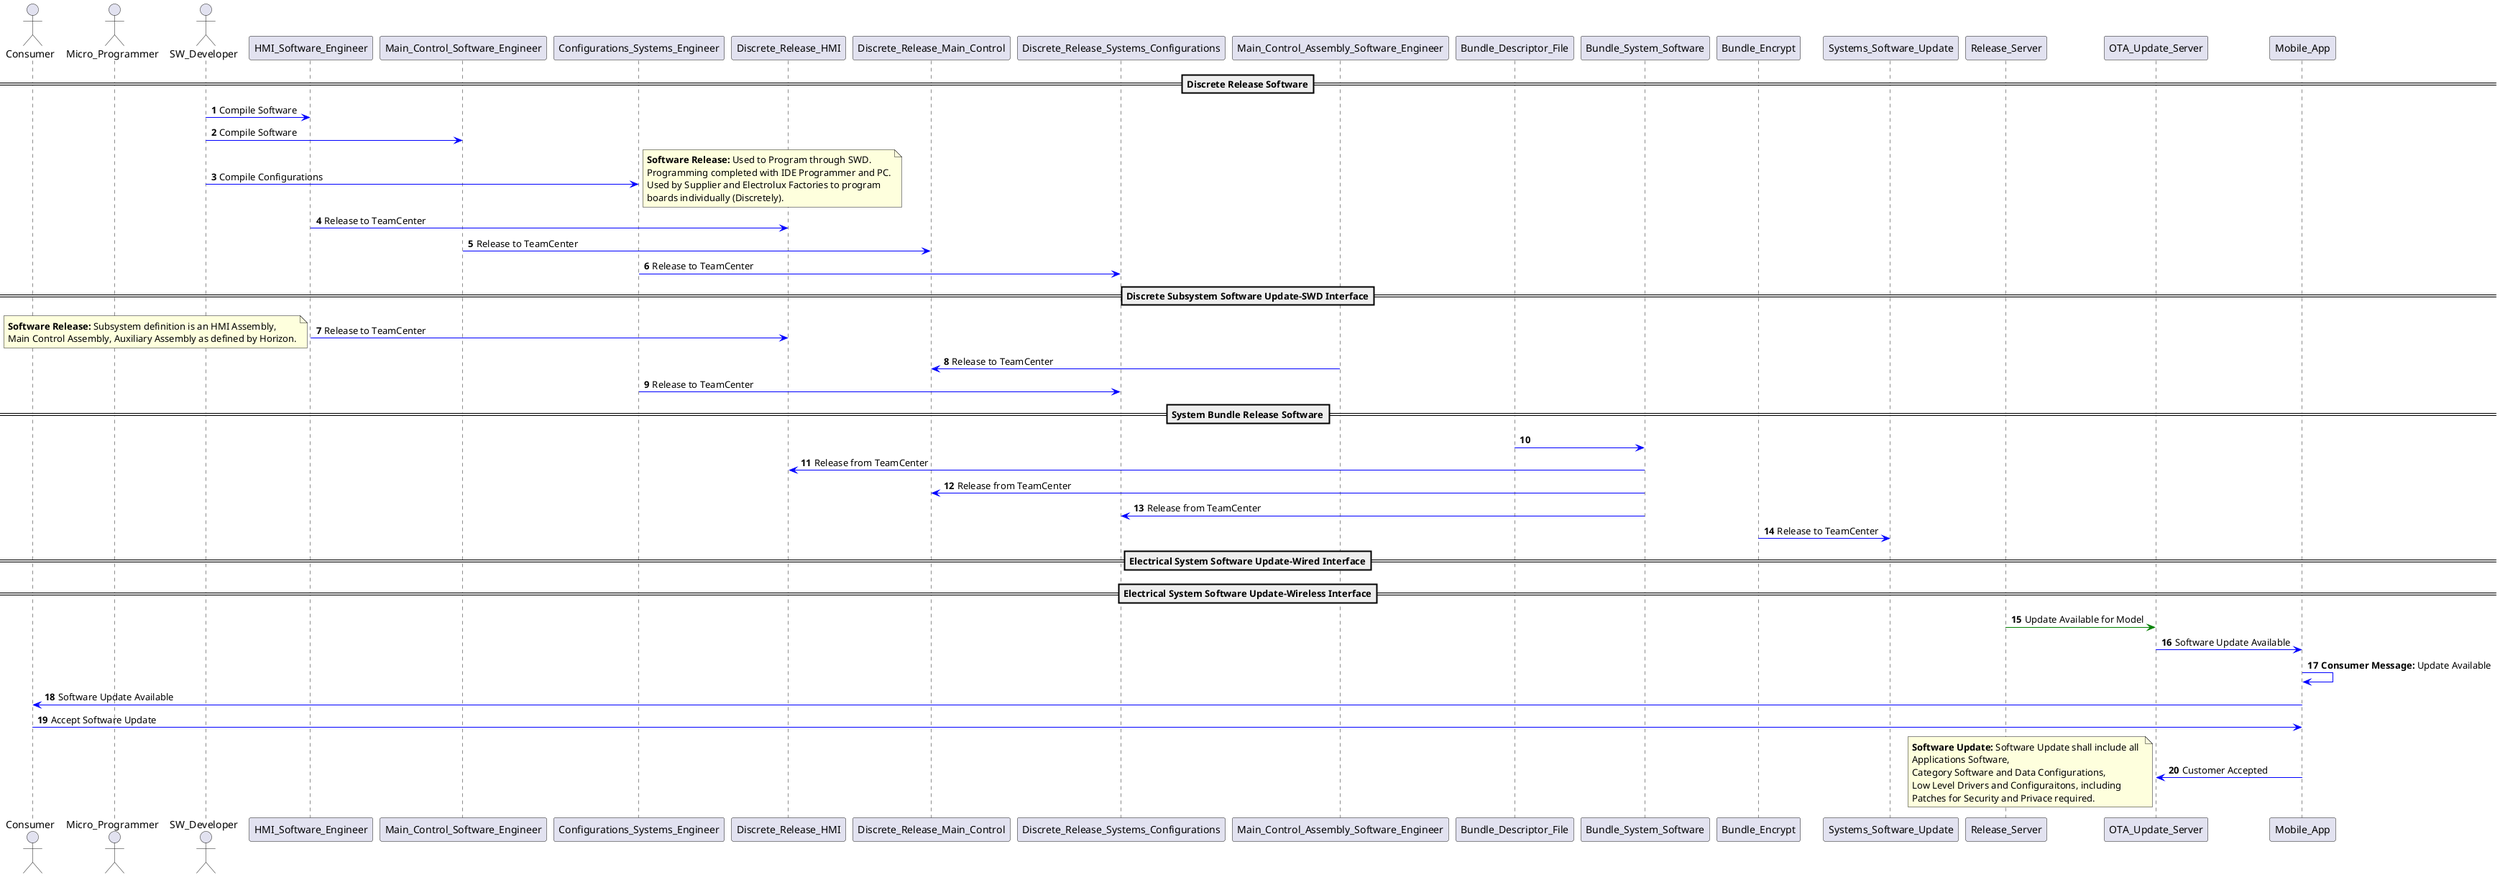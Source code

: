 @startuml process


    autonumber
    actor Consumer
    actor Micro_Programmer
    actor SW_Developer

    ==Discrete Release Software==

    SW_Developer -[#blue]>  HMI_Software_Engineer: Compile Software
    SW_Developer -[#blue]>  Main_Control_Software_Engineer: Compile Software
    SW_Developer -[#blue]>  Configurations_Systems_Engineer: Compile Configurations
    note right
    **Software Release:** Used to Program through SWD.
    Programming completed with IDE Programmer and PC.
    Used by Supplier and Electrolux Factories to program 
    boards individually (Discretely).
    end note
    HMI_Software_Engineer -[#blue]>  Discrete_Release_HMI: Release to TeamCenter
    Main_Control_Software_Engineer -[#blue]>  Discrete_Release_Main_Control: Release to TeamCenter
    Configurations_Systems_Engineer-[#blue]>  Discrete_Release_Systems_Configurations: Release to TeamCenter

    ==Discrete Subsystem Software Update-SWD Interface==
    HMI_Software_Engineer -[#blue]>  Discrete_Release_HMI: Release to TeamCenter
    note left
    **Software Release:** Subsystem definition is an HMI Assembly,
    Main Control Assembly, Auxiliary Assembly as defined by Horizon.
    end note
    Main_Control_Assembly_Software_Engineer -[#blue]>  Discrete_Release_Main_Control: Release to TeamCenter
    Configurations_Systems_Engineer-[#blue]>  Discrete_Release_Systems_Configurations: Release to TeamCenter
   

    ==System Bundle Release Software==
    Bundle_Descriptor_File -[#blue]> Bundle_System_Software
    Bundle_System_Software -[#blue]>  Discrete_Release_HMI: Release from TeamCenter
    Bundle_System_Software -[#blue]>  Discrete_Release_Main_Control: Release from TeamCenter
    Bundle_System_Software -[#blue]>  Discrete_Release_Systems_Configurations: Release from TeamCenter
    Bundle_Encrypt -[#blue]>  Systems_Software_Update: Release to TeamCenter

    ==Electrical System Software Update-Wired Interface==

    ==Electrical System Software Update-Wireless Interface==
    Release_Server -[#green]> OTA_Update_Server: Update Available for Model
    OTA_Update_Server -[#blue]> Mobile_App: Software Update Available
    Mobile_App -[#blue]> Mobile_App: **Consumer Message:** Update Available
    Mobile_App -[#blue]> Consumer: Software Update Available
    Consumer -[#blue]> Mobile_App: Accept Software Update
    Mobile_App -[#blue]> OTA_Update_Server: Customer Accepted
    note left 
    **Software Update:** Software Update shall include all 
    Applications Software, 
    Category Software and Data Configurations, 
    Low Level Drivers and Configuraitons, including 
    Patches for Security and Privace required.
    end note

    
@enduml